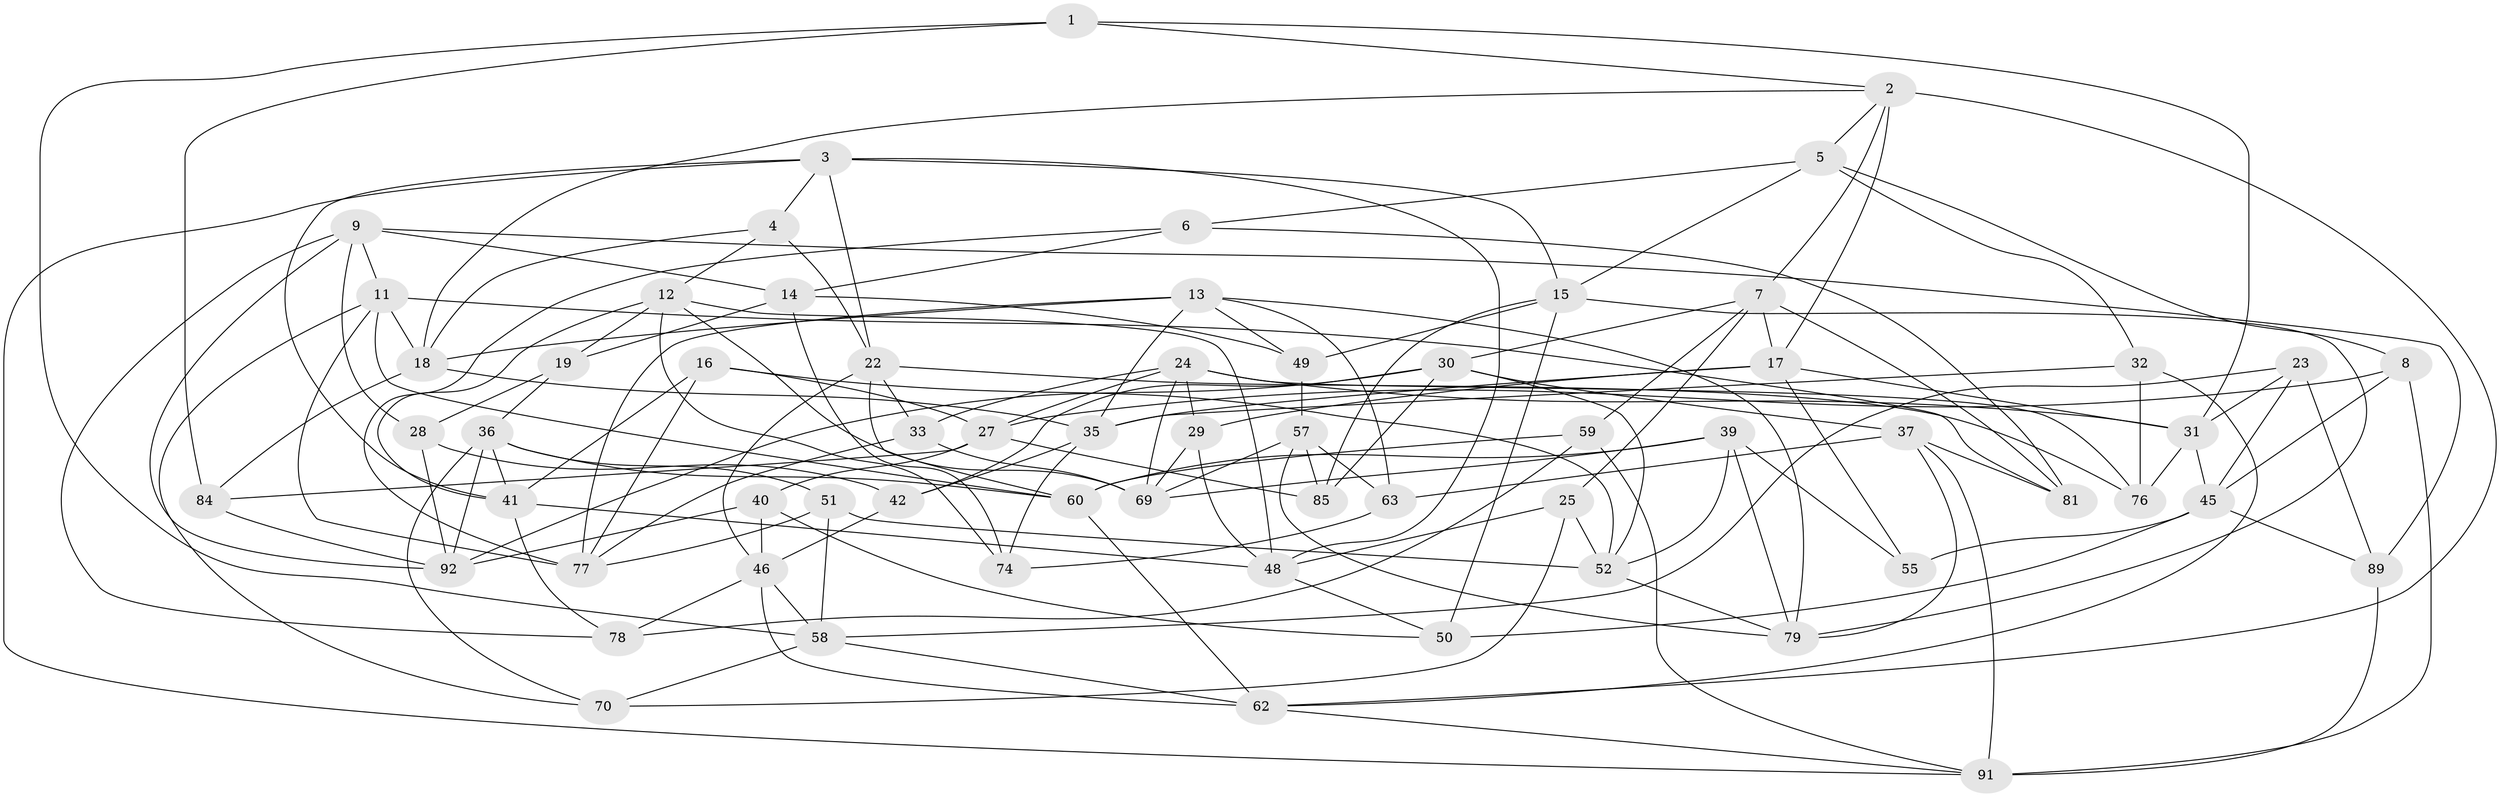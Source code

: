 // original degree distribution, {4: 1.0}
// Generated by graph-tools (version 1.1) at 2025/11/02/21/25 10:11:17]
// undirected, 63 vertices, 158 edges
graph export_dot {
graph [start="1"]
  node [color=gray90,style=filled];
  1;
  2 [super="+96"];
  3 [super="+10"];
  4;
  5 [super="+43"];
  6 [super="+66"];
  7 [super="+71"];
  8;
  9 [super="+34"];
  11 [super="+21"];
  12 [super="+97"];
  13 [super="+44"];
  14 [super="+26"];
  15 [super="+65"];
  16;
  17 [super="+83"];
  18 [super="+20"];
  19;
  22 [super="+87"];
  23;
  24 [super="+61"];
  25;
  27 [super="+75"];
  28;
  29;
  30 [super="+53"];
  31 [super="+38"];
  32;
  33;
  35 [super="+47"];
  36 [super="+80"];
  37 [super="+54"];
  39 [super="+64"];
  40;
  41 [super="+56"];
  42;
  45 [super="+99"];
  46 [super="+95"];
  48 [super="+90"];
  49;
  50;
  51;
  52 [super="+68"];
  55;
  57 [super="+94"];
  58 [super="+67"];
  59;
  60 [super="+100"];
  62 [super="+73"];
  63 [super="+72"];
  69 [super="+82"];
  70;
  74;
  76;
  77 [super="+86"];
  78;
  79 [super="+88"];
  81;
  84;
  85;
  89;
  91 [super="+98"];
  92 [super="+93"];
  1 -- 58;
  1 -- 31;
  1 -- 84;
  1 -- 2;
  2 -- 62;
  2 -- 17;
  2 -- 18;
  2 -- 5;
  2 -- 7;
  3 -- 4;
  3 -- 48;
  3 -- 15;
  3 -- 22;
  3 -- 91;
  3 -- 41;
  4 -- 18;
  4 -- 12;
  4 -- 22;
  5 -- 32;
  5 -- 8;
  5 -- 6 [weight=2];
  5 -- 15;
  6 -- 81;
  6 -- 14 [weight=2];
  6 -- 77;
  7 -- 81;
  7 -- 25;
  7 -- 59;
  7 -- 17;
  7 -- 30;
  8 -- 91;
  8 -- 45;
  8 -- 27;
  9 -- 89;
  9 -- 92;
  9 -- 11;
  9 -- 28;
  9 -- 14;
  9 -- 78;
  11 -- 60;
  11 -- 18;
  11 -- 70;
  11 -- 81;
  11 -- 77;
  12 -- 69;
  12 -- 48;
  12 -- 74;
  12 -- 19;
  12 -- 41;
  13 -- 79;
  13 -- 77;
  13 -- 18;
  13 -- 49;
  13 -- 63;
  13 -- 35;
  14 -- 19;
  14 -- 49;
  14 -- 74;
  15 -- 85;
  15 -- 50;
  15 -- 49;
  15 -- 79;
  16 -- 41;
  16 -- 52;
  16 -- 77;
  16 -- 27;
  17 -- 55;
  17 -- 29;
  17 -- 35;
  17 -- 31;
  18 -- 84;
  18 -- 35;
  19 -- 28;
  19 -- 36;
  22 -- 46;
  22 -- 33;
  22 -- 76;
  22 -- 60;
  23 -- 58;
  23 -- 89;
  23 -- 45;
  23 -- 31;
  24 -- 76;
  24 -- 33;
  24 -- 29;
  24 -- 27;
  24 -- 31;
  24 -- 69;
  25 -- 70;
  25 -- 48;
  25 -- 52;
  27 -- 85;
  27 -- 84;
  27 -- 40;
  28 -- 42;
  28 -- 92;
  29 -- 69;
  29 -- 48;
  30 -- 85;
  30 -- 52;
  30 -- 37;
  30 -- 42;
  30 -- 92;
  31 -- 76;
  31 -- 45;
  32 -- 76;
  32 -- 62;
  32 -- 35;
  33 -- 77;
  33 -- 69;
  35 -- 42;
  35 -- 74;
  36 -- 51;
  36 -- 70;
  36 -- 41;
  36 -- 92;
  36 -- 60;
  37 -- 91;
  37 -- 79;
  37 -- 81;
  37 -- 63 [weight=2];
  39 -- 60;
  39 -- 55 [weight=2];
  39 -- 69;
  39 -- 52;
  39 -- 79;
  40 -- 50;
  40 -- 46;
  40 -- 92;
  41 -- 78;
  41 -- 48;
  42 -- 46;
  45 -- 89;
  45 -- 50;
  45 -- 55;
  46 -- 78;
  46 -- 58;
  46 -- 62;
  48 -- 50;
  49 -- 57;
  51 -- 52;
  51 -- 77;
  51 -- 58;
  52 -- 79;
  57 -- 63 [weight=2];
  57 -- 85;
  57 -- 79;
  57 -- 69;
  58 -- 70;
  58 -- 62;
  59 -- 60;
  59 -- 91;
  59 -- 78;
  60 -- 62;
  62 -- 91;
  63 -- 74;
  84 -- 92;
  89 -- 91;
}

